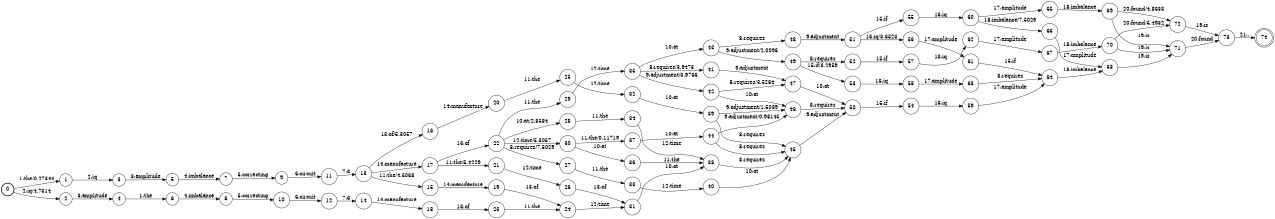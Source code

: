 digraph FST {
rankdir = LR;
size = "8.5,11";
label = "";
center = 1;
orientation = Portrait;
ranksep = "0.4";
nodesep = "0.25";
0 [label = "0", shape = circle, style = bold, fontsize = 14]
	0 -> 1 [label = "1:the/0.27344", fontsize = 14];
	0 -> 2 [label = "2:iq/4.7314", fontsize = 14];
1 [label = "1", shape = circle, style = solid, fontsize = 14]
	1 -> 3 [label = "2:iq", fontsize = 14];
2 [label = "2", shape = circle, style = solid, fontsize = 14]
	2 -> 4 [label = "3:amplitude", fontsize = 14];
3 [label = "3", shape = circle, style = solid, fontsize = 14]
	3 -> 5 [label = "3:amplitude", fontsize = 14];
4 [label = "4", shape = circle, style = solid, fontsize = 14]
	4 -> 6 [label = "1:the", fontsize = 14];
5 [label = "5", shape = circle, style = solid, fontsize = 14]
	5 -> 7 [label = "4:imbalance", fontsize = 14];
6 [label = "6", shape = circle, style = solid, fontsize = 14]
	6 -> 8 [label = "4:imbalance", fontsize = 14];
7 [label = "7", shape = circle, style = solid, fontsize = 14]
	7 -> 9 [label = "5:correcting", fontsize = 14];
8 [label = "8", shape = circle, style = solid, fontsize = 14]
	8 -> 10 [label = "5:correcting", fontsize = 14];
9 [label = "9", shape = circle, style = solid, fontsize = 14]
	9 -> 11 [label = "6:circuit", fontsize = 14];
10 [label = "10", shape = circle, style = solid, fontsize = 14]
	10 -> 12 [label = "6:circuit", fontsize = 14];
11 [label = "11", shape = circle, style = solid, fontsize = 14]
	11 -> 13 [label = "7:6", fontsize = 14];
12 [label = "12", shape = circle, style = solid, fontsize = 14]
	12 -> 14 [label = "7:6", fontsize = 14];
13 [label = "13", shape = circle, style = solid, fontsize = 14]
	13 -> 15 [label = "11:the/4.5068", fontsize = 14];
	13 -> 16 [label = "13:of/5.3057", fontsize = 14];
	13 -> 17 [label = "14:manufacture", fontsize = 14];
14 [label = "14", shape = circle, style = solid, fontsize = 14]
	14 -> 18 [label = "14:manufacture", fontsize = 14];
15 [label = "15", shape = circle, style = solid, fontsize = 14]
	15 -> 19 [label = "14:manufacture", fontsize = 14];
16 [label = "16", shape = circle, style = solid, fontsize = 14]
	16 -> 20 [label = "14:manufacture", fontsize = 14];
17 [label = "17", shape = circle, style = solid, fontsize = 14]
	17 -> 21 [label = "11:the/5.4229", fontsize = 14];
	17 -> 22 [label = "13:of", fontsize = 14];
18 [label = "18", shape = circle, style = solid, fontsize = 14]
	18 -> 23 [label = "13:of", fontsize = 14];
19 [label = "19", shape = circle, style = solid, fontsize = 14]
	19 -> 24 [label = "13:of", fontsize = 14];
20 [label = "20", shape = circle, style = solid, fontsize = 14]
	20 -> 25 [label = "11:the", fontsize = 14];
21 [label = "21", shape = circle, style = solid, fontsize = 14]
	21 -> 26 [label = "12:time", fontsize = 14];
22 [label = "22", shape = circle, style = solid, fontsize = 14]
	22 -> 29 [label = "11:the", fontsize = 14];
	22 -> 27 [label = "8:requires/7.5029", fontsize = 14];
	22 -> 28 [label = "10:at/2.8584", fontsize = 14];
	22 -> 30 [label = "12:time/5.3057", fontsize = 14];
23 [label = "23", shape = circle, style = solid, fontsize = 14]
	23 -> 24 [label = "11:the", fontsize = 14];
24 [label = "24", shape = circle, style = solid, fontsize = 14]
	24 -> 31 [label = "12:time", fontsize = 14];
25 [label = "25", shape = circle, style = solid, fontsize = 14]
	25 -> 32 [label = "12:time", fontsize = 14];
26 [label = "26", shape = circle, style = solid, fontsize = 14]
	26 -> 31 [label = "13:of", fontsize = 14];
27 [label = "27", shape = circle, style = solid, fontsize = 14]
	27 -> 33 [label = "11:the", fontsize = 14];
28 [label = "28", shape = circle, style = solid, fontsize = 14]
	28 -> 34 [label = "11:the", fontsize = 14];
29 [label = "29", shape = circle, style = solid, fontsize = 14]
	29 -> 35 [label = "12:time", fontsize = 14];
30 [label = "30", shape = circle, style = solid, fontsize = 14]
	30 -> 37 [label = "11:the/0.11719", fontsize = 14];
	30 -> 36 [label = "10:at", fontsize = 14];
31 [label = "31", shape = circle, style = solid, fontsize = 14]
	31 -> 38 [label = "10:at", fontsize = 14];
32 [label = "32", shape = circle, style = solid, fontsize = 14]
	32 -> 39 [label = "10:at", fontsize = 14];
33 [label = "33", shape = circle, style = solid, fontsize = 14]
	33 -> 40 [label = "12:time", fontsize = 14];
34 [label = "34", shape = circle, style = solid, fontsize = 14]
	34 -> 38 [label = "12:time", fontsize = 14];
35 [label = "35", shape = circle, style = solid, fontsize = 14]
	35 -> 41 [label = "8:requires/3.9473", fontsize = 14];
	35 -> 42 [label = "9:adjustment/3.9766", fontsize = 14];
	35 -> 43 [label = "10:at", fontsize = 14];
36 [label = "36", shape = circle, style = solid, fontsize = 14]
	36 -> 38 [label = "11:the", fontsize = 14];
37 [label = "37", shape = circle, style = solid, fontsize = 14]
	37 -> 44 [label = "10:at", fontsize = 14];
38 [label = "38", shape = circle, style = solid, fontsize = 14]
	38 -> 45 [label = "8:requires", fontsize = 14];
39 [label = "39", shape = circle, style = solid, fontsize = 14]
	39 -> 45 [label = "8:requires", fontsize = 14];
	39 -> 46 [label = "9:adjustment/1.5039", fontsize = 14];
40 [label = "40", shape = circle, style = solid, fontsize = 14]
	40 -> 45 [label = "10:at", fontsize = 14];
41 [label = "41", shape = circle, style = solid, fontsize = 14]
	41 -> 47 [label = "9:adjustment", fontsize = 14];
42 [label = "42", shape = circle, style = solid, fontsize = 14]
	42 -> 47 [label = "8:requires/3.5264", fontsize = 14];
	42 -> 46 [label = "10:at", fontsize = 14];
43 [label = "43", shape = circle, style = solid, fontsize = 14]
	43 -> 48 [label = "8:requires", fontsize = 14];
	43 -> 49 [label = "9:adjustment/2.0098", fontsize = 14];
44 [label = "44", shape = circle, style = solid, fontsize = 14]
	44 -> 45 [label = "8:requires", fontsize = 14];
	44 -> 46 [label = "9:adjustment/0.98145", fontsize = 14];
45 [label = "45", shape = circle, style = solid, fontsize = 14]
	45 -> 50 [label = "9:adjustment", fontsize = 14];
46 [label = "46", shape = circle, style = solid, fontsize = 14]
	46 -> 50 [label = "8:requires", fontsize = 14];
47 [label = "47", shape = circle, style = solid, fontsize = 14]
	47 -> 50 [label = "10:at", fontsize = 14];
48 [label = "48", shape = circle, style = solid, fontsize = 14]
	48 -> 51 [label = "9:adjustment", fontsize = 14];
49 [label = "49", shape = circle, style = solid, fontsize = 14]
	49 -> 52 [label = "8:requires", fontsize = 14];
	49 -> 53 [label = "15:if/3.2959", fontsize = 14];
50 [label = "50", shape = circle, style = solid, fontsize = 14]
	50 -> 54 [label = "15:if", fontsize = 14];
51 [label = "51", shape = circle, style = solid, fontsize = 14]
	51 -> 56 [label = "16:iq/3.6523", fontsize = 14];
	51 -> 55 [label = "15:if", fontsize = 14];
52 [label = "52", shape = circle, style = solid, fontsize = 14]
	52 -> 57 [label = "15:if", fontsize = 14];
53 [label = "53", shape = circle, style = solid, fontsize = 14]
	53 -> 58 [label = "16:iq", fontsize = 14];
54 [label = "54", shape = circle, style = solid, fontsize = 14]
	54 -> 59 [label = "16:iq", fontsize = 14];
55 [label = "55", shape = circle, style = solid, fontsize = 14]
	55 -> 60 [label = "16:iq", fontsize = 14];
56 [label = "56", shape = circle, style = solid, fontsize = 14]
	56 -> 61 [label = "17:amplitude", fontsize = 14];
57 [label = "57", shape = circle, style = solid, fontsize = 14]
	57 -> 62 [label = "16:iq", fontsize = 14];
58 [label = "58", shape = circle, style = solid, fontsize = 14]
	58 -> 63 [label = "17:amplitude", fontsize = 14];
59 [label = "59", shape = circle, style = solid, fontsize = 14]
	59 -> 64 [label = "17:amplitude", fontsize = 14];
60 [label = "60", shape = circle, style = solid, fontsize = 14]
	60 -> 65 [label = "17:amplitude", fontsize = 14];
	60 -> 66 [label = "18:imbalance/7.5029", fontsize = 14];
61 [label = "61", shape = circle, style = solid, fontsize = 14]
	61 -> 64 [label = "15:if", fontsize = 14];
62 [label = "62", shape = circle, style = solid, fontsize = 14]
	62 -> 67 [label = "17:amplitude", fontsize = 14];
63 [label = "63", shape = circle, style = solid, fontsize = 14]
	63 -> 64 [label = "8:requires", fontsize = 14];
64 [label = "64", shape = circle, style = solid, fontsize = 14]
	64 -> 68 [label = "18:imbalance", fontsize = 14];
65 [label = "65", shape = circle, style = solid, fontsize = 14]
	65 -> 69 [label = "18:imbalance", fontsize = 14];
66 [label = "66", shape = circle, style = solid, fontsize = 14]
	66 -> 68 [label = "17:amplitude", fontsize = 14];
67 [label = "67", shape = circle, style = solid, fontsize = 14]
	67 -> 70 [label = "18:imbalance", fontsize = 14];
68 [label = "68", shape = circle, style = solid, fontsize = 14]
	68 -> 71 [label = "19:is", fontsize = 14];
69 [label = "69", shape = circle, style = solid, fontsize = 14]
	69 -> 71 [label = "19:is", fontsize = 14];
	69 -> 72 [label = "20:found/4.8633", fontsize = 14];
70 [label = "70", shape = circle, style = solid, fontsize = 14]
	70 -> 71 [label = "19:is", fontsize = 14];
	70 -> 72 [label = "20:found/5.4932", fontsize = 14];
71 [label = "71", shape = circle, style = solid, fontsize = 14]
	71 -> 73 [label = "20:found", fontsize = 14];
72 [label = "72", shape = circle, style = solid, fontsize = 14]
	72 -> 73 [label = "19:is", fontsize = 14];
73 [label = "73", shape = circle, style = solid, fontsize = 14]
	73 -> 74 [label = "21:.", fontsize = 14];
74 [label = "74", shape = doublecircle, style = solid, fontsize = 14]
}
